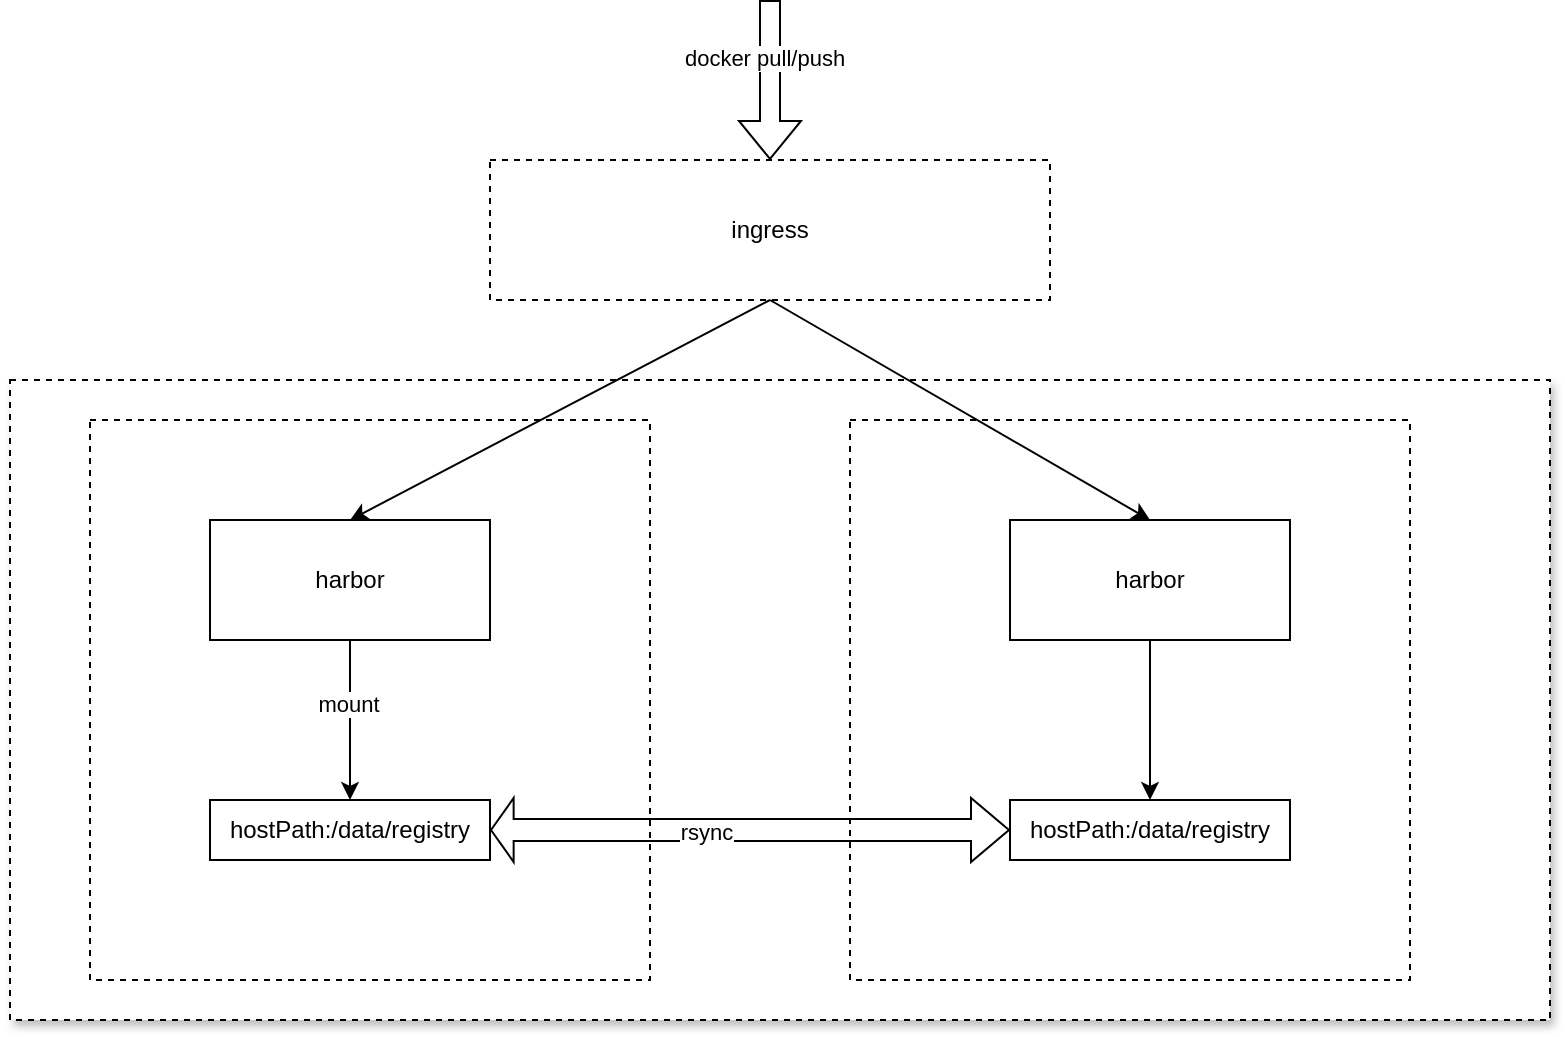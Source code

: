 <mxfile version="16.6.4" type="github" pages="3">
  <diagram id="2XoY2fkfpFNMx2M_qWH0" name="第 1 页">
    <mxGraphModel dx="946" dy="1687" grid="1" gridSize="10" guides="1" tooltips="1" connect="1" arrows="1" fold="1" page="1" pageScale="1" pageWidth="827" pageHeight="1169" math="0" shadow="0">
      <root>
        <mxCell id="0" />
        <mxCell id="1" parent="0" />
        <mxCell id="93ukZ7ltHVJLsO_IJnek-16" value="" style="rounded=0;whiteSpace=wrap;html=1;shadow=1;dashed=1;" vertex="1" parent="1">
          <mxGeometry x="10" y="170" width="770" height="320" as="geometry" />
        </mxCell>
        <mxCell id="93ukZ7ltHVJLsO_IJnek-1" value="" style="whiteSpace=wrap;html=1;aspect=fixed;fontStyle=1;dashed=1;" vertex="1" parent="1">
          <mxGeometry x="50" y="190" width="280" height="280" as="geometry" />
        </mxCell>
        <mxCell id="93ukZ7ltHVJLsO_IJnek-2" value="" style="whiteSpace=wrap;html=1;aspect=fixed;dashed=1;" vertex="1" parent="1">
          <mxGeometry x="430" y="190" width="280" height="280" as="geometry" />
        </mxCell>
        <mxCell id="93ukZ7ltHVJLsO_IJnek-3" value="ingress" style="rounded=0;whiteSpace=wrap;html=1;dashed=1;" vertex="1" parent="1">
          <mxGeometry x="250" y="60" width="280" height="70" as="geometry" />
        </mxCell>
        <mxCell id="93ukZ7ltHVJLsO_IJnek-8" style="edgeStyle=orthogonalEdgeStyle;rounded=0;orthogonalLoop=1;jettySize=auto;html=1;" edge="1" parent="1" source="93ukZ7ltHVJLsO_IJnek-4" target="93ukZ7ltHVJLsO_IJnek-6">
          <mxGeometry relative="1" as="geometry" />
        </mxCell>
        <mxCell id="93ukZ7ltHVJLsO_IJnek-9" value="mount" style="edgeLabel;html=1;align=center;verticalAlign=middle;resizable=0;points=[];" vertex="1" connectable="0" parent="93ukZ7ltHVJLsO_IJnek-8">
          <mxGeometry x="-0.2" y="-1" relative="1" as="geometry">
            <mxPoint as="offset" />
          </mxGeometry>
        </mxCell>
        <mxCell id="93ukZ7ltHVJLsO_IJnek-4" value="harbor" style="rounded=0;whiteSpace=wrap;html=1;" vertex="1" parent="1">
          <mxGeometry x="110" y="240" width="140" height="60" as="geometry" />
        </mxCell>
        <mxCell id="93ukZ7ltHVJLsO_IJnek-10" style="edgeStyle=orthogonalEdgeStyle;rounded=0;orthogonalLoop=1;jettySize=auto;html=1;entryX=0.5;entryY=0;entryDx=0;entryDy=0;" edge="1" parent="1" source="93ukZ7ltHVJLsO_IJnek-5" target="93ukZ7ltHVJLsO_IJnek-7">
          <mxGeometry relative="1" as="geometry" />
        </mxCell>
        <mxCell id="93ukZ7ltHVJLsO_IJnek-5" value="harbor" style="rounded=0;whiteSpace=wrap;html=1;" vertex="1" parent="1">
          <mxGeometry x="510" y="240" width="140" height="60" as="geometry" />
        </mxCell>
        <mxCell id="93ukZ7ltHVJLsO_IJnek-6" value="hostPath:/data/registry" style="rounded=0;whiteSpace=wrap;html=1;" vertex="1" parent="1">
          <mxGeometry x="110" y="380" width="140" height="30" as="geometry" />
        </mxCell>
        <mxCell id="93ukZ7ltHVJLsO_IJnek-7" value="hostPath:/data/registry" style="rounded=0;whiteSpace=wrap;html=1;" vertex="1" parent="1">
          <mxGeometry x="510" y="380" width="140" height="30" as="geometry" />
        </mxCell>
        <mxCell id="93ukZ7ltHVJLsO_IJnek-12" value="" style="shape=flexArrow;endArrow=classic;startArrow=classic;html=1;rounded=0;width=11;startSize=3.44;exitX=1;exitY=0.5;exitDx=0;exitDy=0;entryX=0;entryY=0.5;entryDx=0;entryDy=0;" edge="1" parent="1" source="93ukZ7ltHVJLsO_IJnek-6" target="93ukZ7ltHVJLsO_IJnek-7">
          <mxGeometry width="100" height="100" relative="1" as="geometry">
            <mxPoint x="290" y="430" as="sourcePoint" />
            <mxPoint x="390" y="330" as="targetPoint" />
          </mxGeometry>
        </mxCell>
        <mxCell id="93ukZ7ltHVJLsO_IJnek-13" value="rsync" style="edgeLabel;html=1;align=center;verticalAlign=middle;resizable=0;points=[];" vertex="1" connectable="0" parent="93ukZ7ltHVJLsO_IJnek-12">
          <mxGeometry x="-0.169" y="-1" relative="1" as="geometry">
            <mxPoint as="offset" />
          </mxGeometry>
        </mxCell>
        <mxCell id="6MfbnRxAm3o5USxqysPN-1" value="" style="endArrow=classic;html=1;rounded=0;entryX=0.5;entryY=0;entryDx=0;entryDy=0;exitX=0.5;exitY=1;exitDx=0;exitDy=0;" edge="1" parent="1" source="93ukZ7ltHVJLsO_IJnek-3" target="93ukZ7ltHVJLsO_IJnek-4">
          <mxGeometry width="50" height="50" relative="1" as="geometry">
            <mxPoint x="380" y="180" as="sourcePoint" />
            <mxPoint x="430" y="130" as="targetPoint" />
          </mxGeometry>
        </mxCell>
        <mxCell id="6MfbnRxAm3o5USxqysPN-2" value="" style="endArrow=classic;html=1;rounded=0;entryX=0.5;entryY=0;entryDx=0;entryDy=0;" edge="1" parent="1" target="93ukZ7ltHVJLsO_IJnek-5">
          <mxGeometry width="50" height="50" relative="1" as="geometry">
            <mxPoint x="390" y="130" as="sourcePoint" />
            <mxPoint x="420" y="230" as="targetPoint" />
          </mxGeometry>
        </mxCell>
        <mxCell id="6MfbnRxAm3o5USxqysPN-3" value="" style="shape=flexArrow;endArrow=classic;html=1;rounded=0;entryX=0.5;entryY=0;entryDx=0;entryDy=0;" edge="1" parent="1" target="93ukZ7ltHVJLsO_IJnek-3">
          <mxGeometry width="50" height="50" relative="1" as="geometry">
            <mxPoint x="390" y="-20" as="sourcePoint" />
            <mxPoint x="430" y="-60" as="targetPoint" />
          </mxGeometry>
        </mxCell>
        <mxCell id="6MfbnRxAm3o5USxqysPN-4" value="docker pull/push" style="edgeLabel;html=1;align=center;verticalAlign=middle;resizable=0;points=[];" vertex="1" connectable="0" parent="6MfbnRxAm3o5USxqysPN-3">
          <mxGeometry x="-0.275" y="-3" relative="1" as="geometry">
            <mxPoint as="offset" />
          </mxGeometry>
        </mxCell>
      </root>
    </mxGraphModel>
  </diagram>
  <diagram id="21k8MZgpB8JiwjKCFaCN" name="第 2 页">
    <mxGraphModel dx="946" dy="1687" grid="1" gridSize="10" guides="1" tooltips="1" connect="1" arrows="1" fold="1" page="1" pageScale="1" pageWidth="827" pageHeight="1169" math="0" shadow="0">
      <root>
        <mxCell id="pKdZfyoR-ZyTafZ4G8R0-0" />
        <mxCell id="pKdZfyoR-ZyTafZ4G8R0-1" parent="pKdZfyoR-ZyTafZ4G8R0-0" />
        <mxCell id="sxYw4YFFdhdrc-sl6BJf-3" value="" style="rounded=0;whiteSpace=wrap;html=1;shadow=1;dashed=1;" vertex="1" parent="pKdZfyoR-ZyTafZ4G8R0-1">
          <mxGeometry x="20" y="130" width="750" height="360" as="geometry" />
        </mxCell>
        <mxCell id="sxYw4YFFdhdrc-sl6BJf-0" value="ingress" style="rounded=0;whiteSpace=wrap;html=1;shadow=1;dashed=1;" vertex="1" parent="pKdZfyoR-ZyTafZ4G8R0-1">
          <mxGeometry x="270" y="40" width="230" height="50" as="geometry" />
        </mxCell>
        <mxCell id="sxYw4YFFdhdrc-sl6BJf-1" value="" style="rounded=0;whiteSpace=wrap;html=1;shadow=1;dashed=1;" vertex="1" parent="pKdZfyoR-ZyTafZ4G8R0-1">
          <mxGeometry x="60" y="165" width="290" height="245" as="geometry" />
        </mxCell>
        <mxCell id="sxYw4YFFdhdrc-sl6BJf-2" value="" style="rounded=0;whiteSpace=wrap;html=1;shadow=1;dashed=1;" vertex="1" parent="pKdZfyoR-ZyTafZ4G8R0-1">
          <mxGeometry x="430" y="165" width="290" height="245" as="geometry" />
        </mxCell>
        <mxCell id="rC-AQ0yqYD-MnnPqf67j-2" style="edgeStyle=orthogonalEdgeStyle;rounded=0;orthogonalLoop=1;jettySize=auto;html=1;entryX=0.5;entryY=0;entryDx=0;entryDy=0;" edge="1" parent="pKdZfyoR-ZyTafZ4G8R0-1" source="sxYw4YFFdhdrc-sl6BJf-4" target="wkbAxR12Aa7kkFsvhNSq-0">
          <mxGeometry relative="1" as="geometry" />
        </mxCell>
        <mxCell id="rC-AQ0yqYD-MnnPqf67j-7" value="mount" style="edgeLabel;html=1;align=center;verticalAlign=middle;resizable=0;points=[];" vertex="1" connectable="0" parent="rC-AQ0yqYD-MnnPqf67j-2">
          <mxGeometry x="-0.1" relative="1" as="geometry">
            <mxPoint as="offset" />
          </mxGeometry>
        </mxCell>
        <mxCell id="sxYw4YFFdhdrc-sl6BJf-4" value="harbor" style="rounded=0;whiteSpace=wrap;html=1;shadow=1;" vertex="1" parent="pKdZfyoR-ZyTafZ4G8R0-1">
          <mxGeometry x="120" y="210" width="170" height="60" as="geometry" />
        </mxCell>
        <mxCell id="rC-AQ0yqYD-MnnPqf67j-3" value="" style="edgeStyle=orthogonalEdgeStyle;rounded=0;orthogonalLoop=1;jettySize=auto;html=1;" edge="1" parent="pKdZfyoR-ZyTafZ4G8R0-1" source="RGszgaSco_7OP9_D5iwm-0" target="rC-AQ0yqYD-MnnPqf67j-0">
          <mxGeometry relative="1" as="geometry" />
        </mxCell>
        <mxCell id="RGszgaSco_7OP9_D5iwm-0" value="harbor" style="rounded=0;whiteSpace=wrap;html=1;shadow=1;" vertex="1" parent="pKdZfyoR-ZyTafZ4G8R0-1">
          <mxGeometry x="490" y="210" width="170" height="60" as="geometry" />
        </mxCell>
        <mxCell id="rC-AQ0yqYD-MnnPqf67j-6" style="edgeStyle=orthogonalEdgeStyle;rounded=0;orthogonalLoop=1;jettySize=auto;html=1;entryX=0.22;entryY=0;entryDx=0;entryDy=0;entryPerimeter=0;" edge="1" parent="pKdZfyoR-ZyTafZ4G8R0-1" source="wkbAxR12Aa7kkFsvhNSq-0" target="rC-AQ0yqYD-MnnPqf67j-4">
          <mxGeometry relative="1" as="geometry" />
        </mxCell>
        <mxCell id="wkbAxR12Aa7kkFsvhNSq-0" value="pv:/data/registry" style="rounded=0;whiteSpace=wrap;html=1;shadow=1;" vertex="1" parent="pKdZfyoR-ZyTafZ4G8R0-1">
          <mxGeometry x="120" y="330" width="170" height="40" as="geometry" />
        </mxCell>
        <mxCell id="rC-AQ0yqYD-MnnPqf67j-8" style="edgeStyle=orthogonalEdgeStyle;rounded=0;orthogonalLoop=1;jettySize=auto;html=1;entryX=0.78;entryY=0;entryDx=0;entryDy=0;entryPerimeter=0;" edge="1" parent="pKdZfyoR-ZyTafZ4G8R0-1" source="rC-AQ0yqYD-MnnPqf67j-0" target="rC-AQ0yqYD-MnnPqf67j-4">
          <mxGeometry relative="1" as="geometry" />
        </mxCell>
        <mxCell id="rC-AQ0yqYD-MnnPqf67j-0" value="pv:/data/registry" style="rounded=0;whiteSpace=wrap;html=1;shadow=1;" vertex="1" parent="pKdZfyoR-ZyTafZ4G8R0-1">
          <mxGeometry x="490" y="330" width="170" height="40" as="geometry" />
        </mxCell>
        <mxCell id="rC-AQ0yqYD-MnnPqf67j-4" value="文件存储（ceph）" style="rounded=1;whiteSpace=wrap;html=1;shadow=1;" vertex="1" parent="pKdZfyoR-ZyTafZ4G8R0-1">
          <mxGeometry x="60" y="430" width="660" height="40" as="geometry" />
        </mxCell>
        <mxCell id="br5fFa0VuHNLgUFZhbh_-0" value="" style="endArrow=classic;html=1;rounded=0;entryX=0.5;entryY=0;entryDx=0;entryDy=0;exitX=0.5;exitY=1;exitDx=0;exitDy=0;" edge="1" parent="pKdZfyoR-ZyTafZ4G8R0-1" source="sxYw4YFFdhdrc-sl6BJf-0" target="sxYw4YFFdhdrc-sl6BJf-4">
          <mxGeometry width="50" height="50" relative="1" as="geometry">
            <mxPoint x="370" y="130" as="sourcePoint" />
            <mxPoint x="420" y="80" as="targetPoint" />
          </mxGeometry>
        </mxCell>
        <mxCell id="br5fFa0VuHNLgUFZhbh_-1" value="" style="endArrow=classic;html=1;rounded=0;entryX=0.465;entryY=0;entryDx=0;entryDy=0;entryPerimeter=0;" edge="1" parent="pKdZfyoR-ZyTafZ4G8R0-1" target="RGszgaSco_7OP9_D5iwm-0">
          <mxGeometry width="50" height="50" relative="1" as="geometry">
            <mxPoint x="390" y="90" as="sourcePoint" />
            <mxPoint x="420" y="170" as="targetPoint" />
          </mxGeometry>
        </mxCell>
        <mxCell id="br5fFa0VuHNLgUFZhbh_-2" value="" style="shape=flexArrow;endArrow=classic;html=1;rounded=0;" edge="1" parent="pKdZfyoR-ZyTafZ4G8R0-1">
          <mxGeometry width="50" height="50" relative="1" as="geometry">
            <mxPoint x="380" y="-30" as="sourcePoint" />
            <mxPoint x="380" y="40" as="targetPoint" />
          </mxGeometry>
        </mxCell>
        <mxCell id="br5fFa0VuHNLgUFZhbh_-3" value="docker pull/push" style="edgeLabel;html=1;align=center;verticalAlign=middle;resizable=0;points=[];" vertex="1" connectable="0" parent="br5fFa0VuHNLgUFZhbh_-2">
          <mxGeometry x="-0.629" y="-1" relative="1" as="geometry">
            <mxPoint as="offset" />
          </mxGeometry>
        </mxCell>
      </root>
    </mxGraphModel>
  </diagram>
  <diagram id="IilAUvAgGNYVmrYgiFJ_" name="第 3 页">
    <mxGraphModel dx="946" dy="1687" grid="1" gridSize="10" guides="1" tooltips="1" connect="1" arrows="1" fold="1" page="1" pageScale="1" pageWidth="827" pageHeight="1169" math="0" shadow="0">
      <root>
        <mxCell id="KAaSTVsqKz9wgYAGUiCQ-0" />
        <mxCell id="KAaSTVsqKz9wgYAGUiCQ-1" parent="KAaSTVsqKz9wgYAGUiCQ-0" />
        <mxCell id="1g0qeCLxsH0dm5yWBrCH-0" value="" style="rounded=0;whiteSpace=wrap;html=1;shadow=1;dashed=1;" vertex="1" parent="KAaSTVsqKz9wgYAGUiCQ-1">
          <mxGeometry x="20" y="130" width="750" height="360" as="geometry" />
        </mxCell>
        <mxCell id="1g0qeCLxsH0dm5yWBrCH-1" value="ingress" style="rounded=0;whiteSpace=wrap;html=1;shadow=1;dashed=1;" vertex="1" parent="KAaSTVsqKz9wgYAGUiCQ-1">
          <mxGeometry x="270" y="40" width="230" height="50" as="geometry" />
        </mxCell>
        <mxCell id="1g0qeCLxsH0dm5yWBrCH-2" value="" style="rounded=0;whiteSpace=wrap;html=1;shadow=1;dashed=1;" vertex="1" parent="KAaSTVsqKz9wgYAGUiCQ-1">
          <mxGeometry x="60" y="165" width="290" height="245" as="geometry" />
        </mxCell>
        <mxCell id="1g0qeCLxsH0dm5yWBrCH-3" value="" style="rounded=0;whiteSpace=wrap;html=1;shadow=1;dashed=1;" vertex="1" parent="KAaSTVsqKz9wgYAGUiCQ-1">
          <mxGeometry x="430" y="165" width="290" height="245" as="geometry" />
        </mxCell>
        <mxCell id="1g0qeCLxsH0dm5yWBrCH-6" value="harbor" style="rounded=0;whiteSpace=wrap;html=1;shadow=1;" vertex="1" parent="KAaSTVsqKz9wgYAGUiCQ-1">
          <mxGeometry x="120" y="210" width="170" height="130" as="geometry" />
        </mxCell>
        <mxCell id="1g0qeCLxsH0dm5yWBrCH-8" value="harbor" style="rounded=0;whiteSpace=wrap;html=1;shadow=1;" vertex="1" parent="KAaSTVsqKz9wgYAGUiCQ-1">
          <mxGeometry x="490" y="210" width="170" height="130" as="geometry" />
        </mxCell>
        <mxCell id="1g0qeCLxsH0dm5yWBrCH-9" style="edgeStyle=orthogonalEdgeStyle;rounded=0;orthogonalLoop=1;jettySize=auto;html=1;entryX=0.22;entryY=0;entryDx=0;entryDy=0;entryPerimeter=0;exitX=0.5;exitY=1;exitDx=0;exitDy=0;" edge="1" parent="KAaSTVsqKz9wgYAGUiCQ-1" source="1g0qeCLxsH0dm5yWBrCH-6" target="1g0qeCLxsH0dm5yWBrCH-13">
          <mxGeometry relative="1" as="geometry">
            <mxPoint x="205" y="370" as="sourcePoint" />
          </mxGeometry>
        </mxCell>
        <mxCell id="EE6l4xODaDcvoU0X1pOI-0" value="api调用" style="edgeLabel;html=1;align=center;verticalAlign=middle;resizable=0;points=[];" vertex="1" connectable="0" parent="1g0qeCLxsH0dm5yWBrCH-9">
          <mxGeometry x="-0.18" y="2" relative="1" as="geometry">
            <mxPoint as="offset" />
          </mxGeometry>
        </mxCell>
        <mxCell id="1g0qeCLxsH0dm5yWBrCH-11" style="edgeStyle=orthogonalEdgeStyle;rounded=0;orthogonalLoop=1;jettySize=auto;html=1;entryX=0.78;entryY=0;entryDx=0;entryDy=0;entryPerimeter=0;exitX=0.5;exitY=1;exitDx=0;exitDy=0;" edge="1" parent="KAaSTVsqKz9wgYAGUiCQ-1" source="1g0qeCLxsH0dm5yWBrCH-8" target="1g0qeCLxsH0dm5yWBrCH-13">
          <mxGeometry relative="1" as="geometry">
            <mxPoint x="575" y="370" as="sourcePoint" />
          </mxGeometry>
        </mxCell>
        <mxCell id="EE6l4xODaDcvoU0X1pOI-1" value="api调用" style="edgeLabel;html=1;align=center;verticalAlign=middle;resizable=0;points=[];" vertex="1" connectable="0" parent="1g0qeCLxsH0dm5yWBrCH-11">
          <mxGeometry x="-0.091" y="-2" relative="1" as="geometry">
            <mxPoint as="offset" />
          </mxGeometry>
        </mxCell>
        <mxCell id="1g0qeCLxsH0dm5yWBrCH-13" value="对象存储（ceph）" style="rounded=1;whiteSpace=wrap;html=1;shadow=1;" vertex="1" parent="KAaSTVsqKz9wgYAGUiCQ-1">
          <mxGeometry x="60" y="430" width="660" height="40" as="geometry" />
        </mxCell>
        <mxCell id="EE6l4xODaDcvoU0X1pOI-2" value="" style="endArrow=classic;html=1;rounded=0;exitX=0.5;exitY=1;exitDx=0;exitDy=0;entryX=0.5;entryY=0;entryDx=0;entryDy=0;" edge="1" parent="KAaSTVsqKz9wgYAGUiCQ-1" source="1g0qeCLxsH0dm5yWBrCH-1" target="1g0qeCLxsH0dm5yWBrCH-6">
          <mxGeometry width="50" height="50" relative="1" as="geometry">
            <mxPoint x="360" y="160" as="sourcePoint" />
            <mxPoint x="410" y="110" as="targetPoint" />
          </mxGeometry>
        </mxCell>
        <mxCell id="EE6l4xODaDcvoU0X1pOI-3" value="" style="endArrow=classic;html=1;rounded=0;entryX=0.5;entryY=0;entryDx=0;entryDy=0;exitX=0.5;exitY=1;exitDx=0;exitDy=0;" edge="1" parent="KAaSTVsqKz9wgYAGUiCQ-1" source="1g0qeCLxsH0dm5yWBrCH-1" target="1g0qeCLxsH0dm5yWBrCH-8">
          <mxGeometry width="50" height="50" relative="1" as="geometry">
            <mxPoint x="390" y="190" as="sourcePoint" />
            <mxPoint x="440" y="140" as="targetPoint" />
          </mxGeometry>
        </mxCell>
        <mxCell id="EE6l4xODaDcvoU0X1pOI-4" value="" style="shape=flexArrow;endArrow=classic;html=1;rounded=0;" edge="1" parent="KAaSTVsqKz9wgYAGUiCQ-1">
          <mxGeometry width="50" height="50" relative="1" as="geometry">
            <mxPoint x="380" y="-70" as="sourcePoint" />
            <mxPoint x="380" y="30" as="targetPoint" />
          </mxGeometry>
        </mxCell>
        <mxCell id="EE6l4xODaDcvoU0X1pOI-5" value="docker pull/push" style="edgeLabel;html=1;align=center;verticalAlign=middle;resizable=0;points=[];" vertex="1" connectable="0" parent="EE6l4xODaDcvoU0X1pOI-4">
          <mxGeometry x="-0.26" y="1" relative="1" as="geometry">
            <mxPoint as="offset" />
          </mxGeometry>
        </mxCell>
      </root>
    </mxGraphModel>
  </diagram>
</mxfile>
